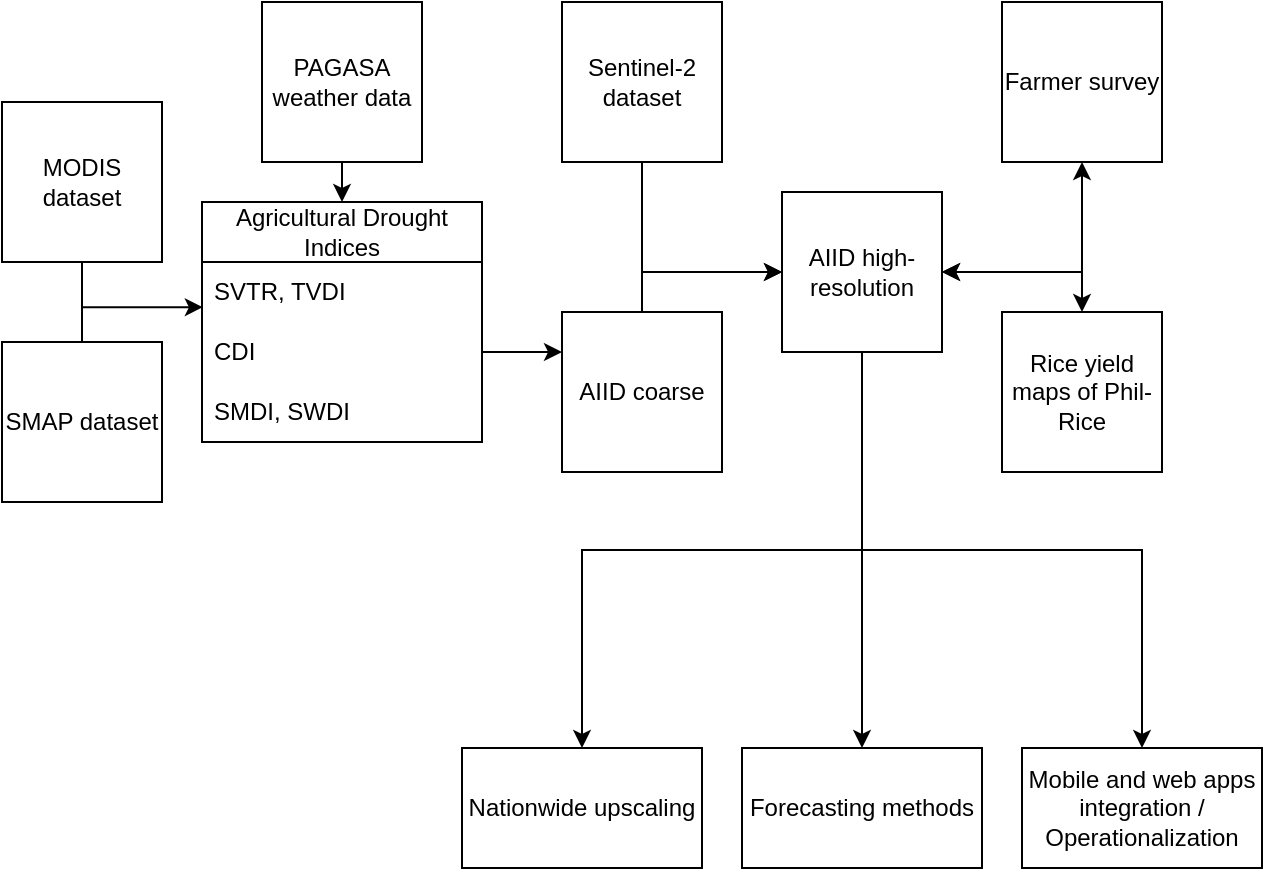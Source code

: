 <mxfile version="22.0.8" type="github">
  <diagram name="Page-1" id="De3L53LFw_2b2_Xett07">
    <mxGraphModel dx="1050" dy="585" grid="1" gridSize="10" guides="1" tooltips="1" connect="1" arrows="1" fold="1" page="1" pageScale="1" pageWidth="850" pageHeight="1100" math="0" shadow="0">
      <root>
        <mxCell id="0" />
        <mxCell id="1" parent="0" />
        <mxCell id="58a856V436i7BCAivY6u-1" value="Agricultural Drought Indices" style="swimlane;fontStyle=0;childLayout=stackLayout;horizontal=1;startSize=30;horizontalStack=0;resizeParent=1;resizeParentMax=0;resizeLast=0;collapsible=1;marginBottom=0;whiteSpace=wrap;html=1;" vertex="1" parent="1">
          <mxGeometry x="100" y="180" width="140" height="120" as="geometry" />
        </mxCell>
        <mxCell id="58a856V436i7BCAivY6u-2" value="SVTR, TVDI" style="text;strokeColor=none;fillColor=none;align=left;verticalAlign=middle;spacingLeft=4;spacingRight=4;overflow=hidden;points=[[0,0.5],[1,0.5]];portConstraint=eastwest;rotatable=0;whiteSpace=wrap;html=1;" vertex="1" parent="58a856V436i7BCAivY6u-1">
          <mxGeometry y="30" width="140" height="30" as="geometry" />
        </mxCell>
        <mxCell id="58a856V436i7BCAivY6u-3" value="CDI" style="text;strokeColor=none;fillColor=none;align=left;verticalAlign=middle;spacingLeft=4;spacingRight=4;overflow=hidden;points=[[0,0.5],[1,0.5]];portConstraint=eastwest;rotatable=0;whiteSpace=wrap;html=1;" vertex="1" parent="58a856V436i7BCAivY6u-1">
          <mxGeometry y="60" width="140" height="30" as="geometry" />
        </mxCell>
        <mxCell id="58a856V436i7BCAivY6u-4" value="SMDI, SWDI" style="text;strokeColor=none;fillColor=none;align=left;verticalAlign=middle;spacingLeft=4;spacingRight=4;overflow=hidden;points=[[0,0.5],[1,0.5]];portConstraint=eastwest;rotatable=0;whiteSpace=wrap;html=1;" vertex="1" parent="58a856V436i7BCAivY6u-1">
          <mxGeometry y="90" width="140" height="30" as="geometry" />
        </mxCell>
        <mxCell id="58a856V436i7BCAivY6u-23" style="edgeStyle=orthogonalEdgeStyle;rounded=0;orthogonalLoop=1;jettySize=auto;html=1;exitX=0.5;exitY=0;exitDx=0;exitDy=0;entryX=0;entryY=0.5;entryDx=0;entryDy=0;" edge="1" parent="1" source="58a856V436i7BCAivY6u-5" target="58a856V436i7BCAivY6u-12">
          <mxGeometry relative="1" as="geometry" />
        </mxCell>
        <mxCell id="58a856V436i7BCAivY6u-5" value="AIID coarse" style="whiteSpace=wrap;html=1;aspect=fixed;" vertex="1" parent="1">
          <mxGeometry x="280" y="235" width="80" height="80" as="geometry" />
        </mxCell>
        <mxCell id="58a856V436i7BCAivY6u-24" style="edgeStyle=orthogonalEdgeStyle;rounded=0;orthogonalLoop=1;jettySize=auto;html=1;exitX=0.5;exitY=1;exitDx=0;exitDy=0;entryX=0;entryY=0.5;entryDx=0;entryDy=0;" edge="1" parent="1" source="58a856V436i7BCAivY6u-6" target="58a856V436i7BCAivY6u-12">
          <mxGeometry relative="1" as="geometry" />
        </mxCell>
        <mxCell id="58a856V436i7BCAivY6u-6" value="Sentinel-2 dataset" style="whiteSpace=wrap;html=1;aspect=fixed;" vertex="1" parent="1">
          <mxGeometry x="280" y="80" width="80" height="80" as="geometry" />
        </mxCell>
        <mxCell id="58a856V436i7BCAivY6u-17" style="edgeStyle=orthogonalEdgeStyle;rounded=0;orthogonalLoop=1;jettySize=auto;html=1;exitX=0.5;exitY=1;exitDx=0;exitDy=0;entryX=0.5;entryY=0;entryDx=0;entryDy=0;" edge="1" parent="1" source="58a856V436i7BCAivY6u-7" target="58a856V436i7BCAivY6u-1">
          <mxGeometry relative="1" as="geometry" />
        </mxCell>
        <mxCell id="58a856V436i7BCAivY6u-7" value="PAGASA weather data" style="whiteSpace=wrap;html=1;aspect=fixed;" vertex="1" parent="1">
          <mxGeometry x="130" y="80" width="80" height="80" as="geometry" />
        </mxCell>
        <mxCell id="58a856V436i7BCAivY6u-8" value="MODIS dataset" style="whiteSpace=wrap;html=1;aspect=fixed;" vertex="1" parent="1">
          <mxGeometry y="130" width="80" height="80" as="geometry" />
        </mxCell>
        <mxCell id="58a856V436i7BCAivY6u-16" style="edgeStyle=orthogonalEdgeStyle;rounded=0;orthogonalLoop=1;jettySize=auto;html=1;exitX=0.5;exitY=0;exitDx=0;exitDy=0;entryX=0.5;entryY=1;entryDx=0;entryDy=0;endArrow=none;endFill=0;" edge="1" parent="1" source="58a856V436i7BCAivY6u-9" target="58a856V436i7BCAivY6u-8">
          <mxGeometry relative="1" as="geometry" />
        </mxCell>
        <mxCell id="58a856V436i7BCAivY6u-9" value="SMAP dataset" style="whiteSpace=wrap;html=1;aspect=fixed;" vertex="1" parent="1">
          <mxGeometry y="250" width="80" height="80" as="geometry" />
        </mxCell>
        <mxCell id="58a856V436i7BCAivY6u-21" style="edgeStyle=orthogonalEdgeStyle;rounded=0;orthogonalLoop=1;jettySize=auto;html=1;exitX=0.5;exitY=1;exitDx=0;exitDy=0;entryX=1;entryY=0.5;entryDx=0;entryDy=0;startArrow=classic;startFill=1;" edge="1" parent="1" source="58a856V436i7BCAivY6u-10" target="58a856V436i7BCAivY6u-12">
          <mxGeometry relative="1" as="geometry" />
        </mxCell>
        <mxCell id="58a856V436i7BCAivY6u-10" value="Farmer survey" style="whiteSpace=wrap;html=1;aspect=fixed;" vertex="1" parent="1">
          <mxGeometry x="500" y="80" width="80" height="80" as="geometry" />
        </mxCell>
        <mxCell id="58a856V436i7BCAivY6u-22" style="edgeStyle=orthogonalEdgeStyle;rounded=0;orthogonalLoop=1;jettySize=auto;html=1;exitX=0.5;exitY=0;exitDx=0;exitDy=0;entryX=1;entryY=0.5;entryDx=0;entryDy=0;startArrow=classic;startFill=1;" edge="1" parent="1" source="58a856V436i7BCAivY6u-11" target="58a856V436i7BCAivY6u-12">
          <mxGeometry relative="1" as="geometry" />
        </mxCell>
        <mxCell id="58a856V436i7BCAivY6u-11" value="Rice yield maps of Phil-Rice" style="whiteSpace=wrap;html=1;aspect=fixed;" vertex="1" parent="1">
          <mxGeometry x="500" y="235" width="80" height="80" as="geometry" />
        </mxCell>
        <mxCell id="58a856V436i7BCAivY6u-30" style="edgeStyle=orthogonalEdgeStyle;rounded=0;orthogonalLoop=1;jettySize=auto;html=1;exitX=0.5;exitY=1;exitDx=0;exitDy=0;entryX=0.5;entryY=0;entryDx=0;entryDy=0;" edge="1" parent="1" source="58a856V436i7BCAivY6u-12" target="58a856V436i7BCAivY6u-25">
          <mxGeometry relative="1" as="geometry" />
        </mxCell>
        <mxCell id="58a856V436i7BCAivY6u-31" style="edgeStyle=orthogonalEdgeStyle;rounded=0;orthogonalLoop=1;jettySize=auto;html=1;exitX=0.5;exitY=1;exitDx=0;exitDy=0;entryX=0.5;entryY=0;entryDx=0;entryDy=0;" edge="1" parent="1" source="58a856V436i7BCAivY6u-12" target="58a856V436i7BCAivY6u-28">
          <mxGeometry relative="1" as="geometry" />
        </mxCell>
        <mxCell id="58a856V436i7BCAivY6u-32" style="edgeStyle=orthogonalEdgeStyle;rounded=0;orthogonalLoop=1;jettySize=auto;html=1;exitX=0.5;exitY=1;exitDx=0;exitDy=0;entryX=0.5;entryY=0;entryDx=0;entryDy=0;" edge="1" parent="1" source="58a856V436i7BCAivY6u-12" target="58a856V436i7BCAivY6u-26">
          <mxGeometry relative="1" as="geometry" />
        </mxCell>
        <mxCell id="58a856V436i7BCAivY6u-12" value="AIID high-resolution" style="whiteSpace=wrap;html=1;aspect=fixed;" vertex="1" parent="1">
          <mxGeometry x="390" y="175" width="80" height="80" as="geometry" />
        </mxCell>
        <mxCell id="58a856V436i7BCAivY6u-13" style="edgeStyle=orthogonalEdgeStyle;rounded=0;orthogonalLoop=1;jettySize=auto;html=1;exitX=0.5;exitY=1;exitDx=0;exitDy=0;entryX=0.003;entryY=0.753;entryDx=0;entryDy=0;entryPerimeter=0;" edge="1" parent="1" source="58a856V436i7BCAivY6u-8" target="58a856V436i7BCAivY6u-2">
          <mxGeometry relative="1" as="geometry" />
        </mxCell>
        <mxCell id="58a856V436i7BCAivY6u-18" style="edgeStyle=orthogonalEdgeStyle;rounded=0;orthogonalLoop=1;jettySize=auto;html=1;exitX=1;exitY=0.5;exitDx=0;exitDy=0;entryX=0;entryY=0.25;entryDx=0;entryDy=0;" edge="1" parent="1" source="58a856V436i7BCAivY6u-3" target="58a856V436i7BCAivY6u-5">
          <mxGeometry relative="1" as="geometry" />
        </mxCell>
        <mxCell id="58a856V436i7BCAivY6u-25" value="Forecasting methods" style="rounded=0;whiteSpace=wrap;html=1;" vertex="1" parent="1">
          <mxGeometry x="370" y="453" width="120" height="60" as="geometry" />
        </mxCell>
        <mxCell id="58a856V436i7BCAivY6u-26" value="Mobile and web apps integration / Operationalization" style="rounded=0;whiteSpace=wrap;html=1;" vertex="1" parent="1">
          <mxGeometry x="510" y="453" width="120" height="60" as="geometry" />
        </mxCell>
        <mxCell id="58a856V436i7BCAivY6u-28" value="Nationwide upscaling" style="rounded=0;whiteSpace=wrap;html=1;" vertex="1" parent="1">
          <mxGeometry x="230" y="453" width="120" height="60" as="geometry" />
        </mxCell>
      </root>
    </mxGraphModel>
  </diagram>
</mxfile>
